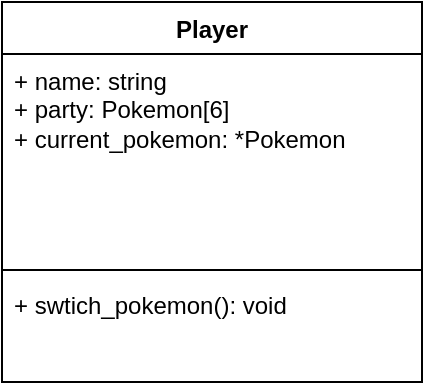 <mxfile version="24.7.17">
  <diagram name="Page-1" id="6133507b-19e7-1e82-6fc7-422aa6c4b21f">
    <mxGraphModel dx="989" dy="577" grid="1" gridSize="10" guides="1" tooltips="1" connect="1" arrows="1" fold="1" page="1" pageScale="1" pageWidth="1100" pageHeight="850" background="none" math="0" shadow="0">
      <root>
        <mxCell id="0" />
        <mxCell id="1" parent="0" />
        <mxCell id="hIIkmihxUymZeI0hFJr3-1" value="Player" style="swimlane;fontStyle=1;align=center;verticalAlign=top;childLayout=stackLayout;horizontal=1;startSize=26;horizontalStack=0;resizeParent=1;resizeParentMax=0;resizeLast=0;collapsible=1;marginBottom=0;whiteSpace=wrap;html=1;" vertex="1" parent="1">
          <mxGeometry x="280" y="150" width="210" height="190" as="geometry">
            <mxRectangle x="280" y="150" width="70" height="30" as="alternateBounds" />
          </mxGeometry>
        </mxCell>
        <mxCell id="hIIkmihxUymZeI0hFJr3-2" value="+ name: string&lt;div&gt;+ party: Pokemon[6]&lt;/div&gt;&lt;div&gt;+ current_pokemon: *Pokemon&lt;/div&gt;" style="text;strokeColor=none;fillColor=none;align=left;verticalAlign=top;spacingLeft=4;spacingRight=4;overflow=hidden;rotatable=0;points=[[0,0.5],[1,0.5]];portConstraint=eastwest;whiteSpace=wrap;html=1;" vertex="1" parent="hIIkmihxUymZeI0hFJr3-1">
          <mxGeometry y="26" width="210" height="104" as="geometry" />
        </mxCell>
        <mxCell id="hIIkmihxUymZeI0hFJr3-3" value="" style="line;strokeWidth=1;fillColor=none;align=left;verticalAlign=middle;spacingTop=-1;spacingLeft=3;spacingRight=3;rotatable=0;labelPosition=right;points=[];portConstraint=eastwest;strokeColor=inherit;" vertex="1" parent="hIIkmihxUymZeI0hFJr3-1">
          <mxGeometry y="130" width="210" height="8" as="geometry" />
        </mxCell>
        <mxCell id="hIIkmihxUymZeI0hFJr3-4" value="&lt;div&gt;+ swtich_pokemon(): void&lt;/div&gt;" style="text;strokeColor=none;fillColor=none;align=left;verticalAlign=top;spacingLeft=4;spacingRight=4;overflow=hidden;rotatable=0;points=[[0,0.5],[1,0.5]];portConstraint=eastwest;whiteSpace=wrap;html=1;" vertex="1" parent="hIIkmihxUymZeI0hFJr3-1">
          <mxGeometry y="138" width="210" height="52" as="geometry" />
        </mxCell>
      </root>
    </mxGraphModel>
  </diagram>
</mxfile>
